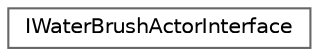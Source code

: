 digraph "Graphical Class Hierarchy"
{
 // INTERACTIVE_SVG=YES
 // LATEX_PDF_SIZE
  bgcolor="transparent";
  edge [fontname=Helvetica,fontsize=10,labelfontname=Helvetica,labelfontsize=10];
  node [fontname=Helvetica,fontsize=10,shape=box,height=0.2,width=0.4];
  rankdir="LR";
  Node0 [id="Node000000",label="IWaterBrushActorInterface",height=0.2,width=0.4,color="grey40", fillcolor="white", style="filled",URL="$dd/d29/classIWaterBrushActorInterface.html",tooltip="Dummy class needed to support Cast<IWaterBrushActorInterface>(Object)."];
}
